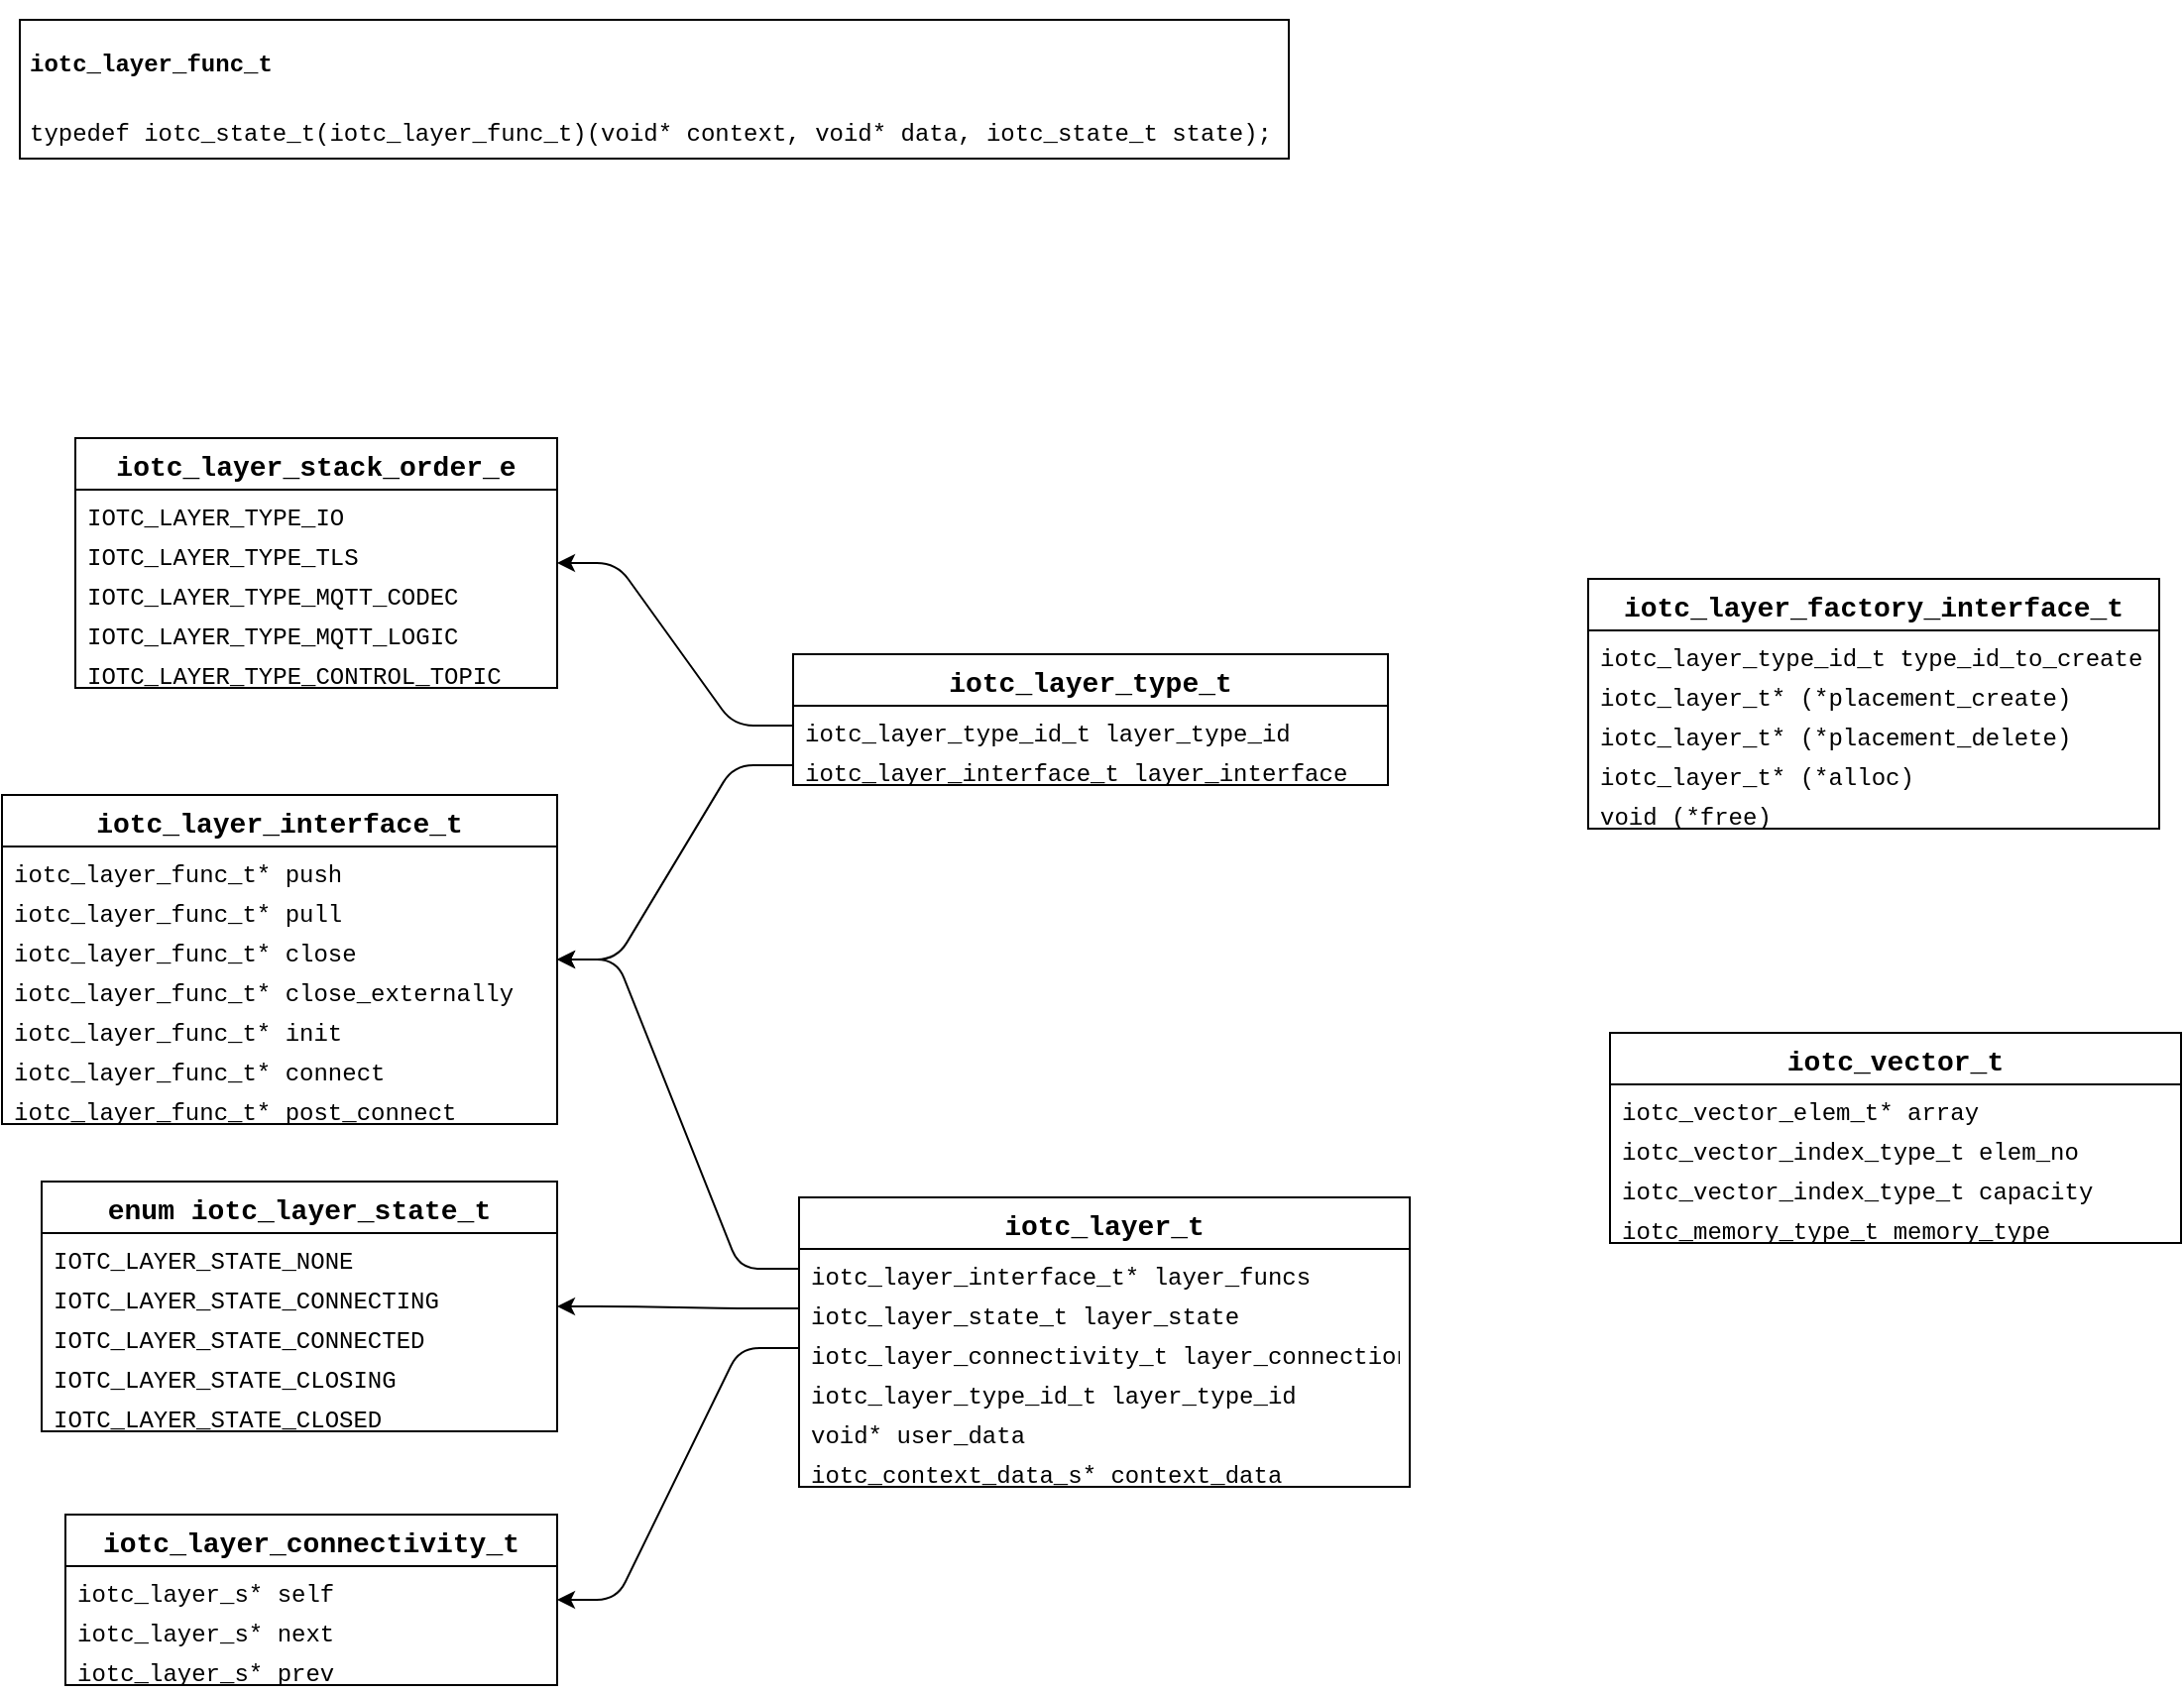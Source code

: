 <mxfile version="13.6.5" type="github">
  <diagram name="Page-1" id="c4acf3e9-155e-7222-9cf6-157b1a14988f">
    <mxGraphModel dx="2523" dy="2019" grid="0" gridSize="10" guides="1" tooltips="1" connect="1" arrows="1" fold="1" page="1" pageScale="1" pageWidth="850" pageHeight="1100" background="#ffffff" math="0" shadow="0">
      <root>
        <mxCell id="0" />
        <mxCell id="1" parent="0" />
        <mxCell id="N3X8aQaMnxB1786Qqk0I-110" value="&lt;h1&gt;&lt;span style=&quot;font-size: 12px&quot;&gt;iotc_layer_func_t&lt;/span&gt;&lt;br&gt;&lt;/h1&gt;&lt;p&gt;typedef iotc_state_t(iotc_layer_func_t)(void* context, void* data, iotc_state_t state);&lt;br&gt;&lt;/p&gt;" style="text;html=1;fillColor=none;spacing=5;spacingTop=-20;whiteSpace=wrap;overflow=hidden;rounded=0;strokeColor=#000000;fontFamily=Courier New;" vertex="1" parent="1">
          <mxGeometry x="-265" y="-152" width="640" height="70" as="geometry" />
        </mxCell>
        <mxCell id="N3X8aQaMnxB1786Qqk0I-125" style="edgeStyle=entityRelationEdgeStyle;rounded=1;orthogonalLoop=1;jettySize=auto;html=1;fontFamily=Courier New;" edge="1" parent="1" source="N3X8aQaMnxB1786Qqk0I-121" target="N3X8aQaMnxB1786Qqk0I-61">
          <mxGeometry relative="1" as="geometry" />
        </mxCell>
        <mxCell id="N3X8aQaMnxB1786Qqk0I-144" style="edgeStyle=entityRelationEdgeStyle;orthogonalLoop=1;jettySize=auto;html=1;fontFamily=Courier New;" edge="1" parent="1" source="N3X8aQaMnxB1786Qqk0I-136" target="N3X8aQaMnxB1786Qqk0I-61">
          <mxGeometry relative="1" as="geometry">
            <mxPoint x="70" y="619" as="targetPoint" />
          </mxGeometry>
        </mxCell>
        <mxCell id="N3X8aQaMnxB1786Qqk0I-145" style="edgeStyle=entityRelationEdgeStyle;orthogonalLoop=1;jettySize=auto;html=1;fontFamily=Courier New;" edge="1" parent="1" source="N3X8aQaMnxB1786Qqk0I-137" target="N3X8aQaMnxB1786Qqk0I-127">
          <mxGeometry relative="1" as="geometry" />
        </mxCell>
        <mxCell id="N3X8aQaMnxB1786Qqk0I-127" value="iotc_layer_connectivity_t" style="swimlane;fontStyle=1;childLayout=stackLayout;horizontal=1;startSize=26;horizontalStack=0;resizeParent=1;resizeParentMax=0;resizeLast=0;collapsible=1;marginBottom=0;align=center;fontSize=14;fontFamily=Courier New;" vertex="1" parent="1">
          <mxGeometry x="-242" y="602" width="248" height="86" as="geometry" />
        </mxCell>
        <mxCell id="N3X8aQaMnxB1786Qqk0I-128" value="iotc_layer_s* self" style="text;fillColor=none;spacingLeft=4;spacingRight=4;overflow=hidden;rotatable=0;points=[[0,0.5],[1,0.5]];portConstraint=eastwest;fontSize=12;fontFamily=Courier New;dashed=1;" vertex="1" parent="N3X8aQaMnxB1786Qqk0I-127">
          <mxGeometry y="26" width="248" height="20" as="geometry" />
        </mxCell>
        <mxCell id="N3X8aQaMnxB1786Qqk0I-129" value="iotc_layer_s* next" style="text;fillColor=none;spacingLeft=4;spacingRight=4;overflow=hidden;rotatable=0;points=[[0,0.5],[1,0.5]];portConstraint=eastwest;fontSize=12;fontFamily=Courier New;dashed=1;" vertex="1" parent="N3X8aQaMnxB1786Qqk0I-127">
          <mxGeometry y="46" width="248" height="20" as="geometry" />
        </mxCell>
        <mxCell id="N3X8aQaMnxB1786Qqk0I-130" value="iotc_layer_s* prev" style="text;strokeColor=none;fillColor=none;spacingLeft=4;spacingRight=4;overflow=hidden;rotatable=0;points=[[0,0.5],[1,0.5]];portConstraint=eastwest;fontSize=12;fontFamily=Courier New;" vertex="1" parent="N3X8aQaMnxB1786Qqk0I-127">
          <mxGeometry y="66" width="248" height="20" as="geometry" />
        </mxCell>
        <mxCell id="N3X8aQaMnxB1786Qqk0I-146" style="edgeStyle=entityRelationEdgeStyle;orthogonalLoop=1;jettySize=auto;html=1;fontFamily=Courier New;" edge="1" parent="1" source="N3X8aQaMnxB1786Qqk0I-141" target="N3X8aQaMnxB1786Qqk0I-111">
          <mxGeometry relative="1" as="geometry" />
        </mxCell>
        <mxCell id="N3X8aQaMnxB1786Qqk0I-135" value="iotc_layer_t" style="swimlane;fontStyle=1;childLayout=stackLayout;horizontal=1;startSize=26;horizontalStack=0;resizeParent=1;resizeParentMax=0;resizeLast=0;collapsible=1;marginBottom=0;align=center;fontSize=14;fontFamily=Courier New;" vertex="1" parent="1">
          <mxGeometry x="128" y="442" width="308" height="146" as="geometry" />
        </mxCell>
        <mxCell id="N3X8aQaMnxB1786Qqk0I-136" value="iotc_layer_interface_t* layer_funcs" style="text;fillColor=none;spacingLeft=4;spacingRight=4;overflow=hidden;rotatable=0;points=[[0,0.5],[1,0.5]];portConstraint=eastwest;fontSize=12;fontFamily=Courier New;dashed=1;" vertex="1" parent="N3X8aQaMnxB1786Qqk0I-135">
          <mxGeometry y="26" width="308" height="20" as="geometry" />
        </mxCell>
        <mxCell id="N3X8aQaMnxB1786Qqk0I-141" value="iotc_layer_state_t layer_state" style="text;strokeColor=none;fillColor=none;spacingLeft=4;spacingRight=4;overflow=hidden;rotatable=0;points=[[0,0.5],[1,0.5]];portConstraint=eastwest;fontSize=12;fontFamily=Courier New;" vertex="1" parent="N3X8aQaMnxB1786Qqk0I-135">
          <mxGeometry y="46" width="308" height="20" as="geometry" />
        </mxCell>
        <mxCell id="N3X8aQaMnxB1786Qqk0I-137" value="iotc_layer_connectivity_t layer_connection" style="text;fillColor=none;spacingLeft=4;spacingRight=4;overflow=hidden;rotatable=0;points=[[0,0.5],[1,0.5]];portConstraint=eastwest;fontSize=12;fontFamily=Courier New;dashed=1;" vertex="1" parent="N3X8aQaMnxB1786Qqk0I-135">
          <mxGeometry y="66" width="308" height="20" as="geometry" />
        </mxCell>
        <mxCell id="N3X8aQaMnxB1786Qqk0I-138" value="iotc_layer_type_id_t layer_type_id" style="text;strokeColor=none;fillColor=none;spacingLeft=4;spacingRight=4;overflow=hidden;rotatable=0;points=[[0,0.5],[1,0.5]];portConstraint=eastwest;fontSize=12;fontFamily=Courier New;" vertex="1" parent="N3X8aQaMnxB1786Qqk0I-135">
          <mxGeometry y="86" width="308" height="20" as="geometry" />
        </mxCell>
        <mxCell id="N3X8aQaMnxB1786Qqk0I-139" value="void* user_data" style="text;strokeColor=none;fillColor=none;spacingLeft=4;spacingRight=4;overflow=hidden;rotatable=0;points=[[0,0.5],[1,0.5]];portConstraint=eastwest;fontSize=12;fontFamily=Courier New;" vertex="1" parent="N3X8aQaMnxB1786Qqk0I-135">
          <mxGeometry y="106" width="308" height="20" as="geometry" />
        </mxCell>
        <mxCell id="N3X8aQaMnxB1786Qqk0I-140" value="iotc_context_data_s* context_data" style="text;strokeColor=none;fillColor=none;spacingLeft=4;spacingRight=4;overflow=hidden;rotatable=0;points=[[0,0.5],[1,0.5]];portConstraint=eastwest;fontSize=12;fontFamily=Courier New;" vertex="1" parent="N3X8aQaMnxB1786Qqk0I-135">
          <mxGeometry y="126" width="308" height="20" as="geometry" />
        </mxCell>
        <mxCell id="N3X8aQaMnxB1786Qqk0I-162" style="edgeStyle=entityRelationEdgeStyle;orthogonalLoop=1;jettySize=auto;html=1;fontFamily=Courier New;" edge="1" parent="1" source="N3X8aQaMnxB1786Qqk0I-120" target="N3X8aQaMnxB1786Qqk0I-155">
          <mxGeometry relative="1" as="geometry" />
        </mxCell>
        <mxCell id="N3X8aQaMnxB1786Qqk0I-61" value="iotc_layer_interface_t" style="swimlane;fontStyle=1;childLayout=stackLayout;horizontal=1;startSize=26;horizontalStack=0;resizeParent=1;resizeParentMax=0;resizeLast=0;collapsible=1;marginBottom=0;align=center;fontSize=14;fontFamily=Courier New;" vertex="1" parent="1">
          <mxGeometry x="-274" y="239" width="280" height="166" as="geometry" />
        </mxCell>
        <mxCell id="N3X8aQaMnxB1786Qqk0I-62" value="iotc_layer_func_t* push" style="text;fillColor=none;spacingLeft=4;spacingRight=4;overflow=hidden;rotatable=0;points=[[0,0.5],[1,0.5]];portConstraint=eastwest;fontSize=12;fontFamily=Courier New;dashed=1;" vertex="1" parent="N3X8aQaMnxB1786Qqk0I-61">
          <mxGeometry y="26" width="280" height="20" as="geometry" />
        </mxCell>
        <mxCell id="N3X8aQaMnxB1786Qqk0I-63" value="iotc_layer_func_t* pull" style="text;fillColor=none;spacingLeft=4;spacingRight=4;overflow=hidden;rotatable=0;points=[[0,0.5],[1,0.5]];portConstraint=eastwest;fontSize=12;fontFamily=Courier New;dashed=1;" vertex="1" parent="N3X8aQaMnxB1786Qqk0I-61">
          <mxGeometry y="46" width="280" height="20" as="geometry" />
        </mxCell>
        <mxCell id="N3X8aQaMnxB1786Qqk0I-64" value="iotc_layer_func_t* close" style="text;strokeColor=none;fillColor=none;spacingLeft=4;spacingRight=4;overflow=hidden;rotatable=0;points=[[0,0.5],[1,0.5]];portConstraint=eastwest;fontSize=12;fontFamily=Courier New;" vertex="1" parent="N3X8aQaMnxB1786Qqk0I-61">
          <mxGeometry y="66" width="280" height="20" as="geometry" />
        </mxCell>
        <mxCell id="N3X8aQaMnxB1786Qqk0I-80" value="iotc_layer_func_t* close_externally" style="text;strokeColor=none;fillColor=none;spacingLeft=4;spacingRight=4;overflow=hidden;rotatable=0;points=[[0,0.5],[1,0.5]];portConstraint=eastwest;fontSize=12;fontFamily=Courier New;" vertex="1" parent="N3X8aQaMnxB1786Qqk0I-61">
          <mxGeometry y="86" width="280" height="20" as="geometry" />
        </mxCell>
        <mxCell id="N3X8aQaMnxB1786Qqk0I-81" value="iotc_layer_func_t* init" style="text;strokeColor=none;fillColor=none;spacingLeft=4;spacingRight=4;overflow=hidden;rotatable=0;points=[[0,0.5],[1,0.5]];portConstraint=eastwest;fontSize=12;fontFamily=Courier New;" vertex="1" parent="N3X8aQaMnxB1786Qqk0I-61">
          <mxGeometry y="106" width="280" height="20" as="geometry" />
        </mxCell>
        <mxCell id="N3X8aQaMnxB1786Qqk0I-82" value="iotc_layer_func_t* connect" style="text;strokeColor=none;fillColor=none;spacingLeft=4;spacingRight=4;overflow=hidden;rotatable=0;points=[[0,0.5],[1,0.5]];portConstraint=eastwest;fontSize=12;fontFamily=Courier New;" vertex="1" parent="N3X8aQaMnxB1786Qqk0I-61">
          <mxGeometry y="126" width="280" height="20" as="geometry" />
        </mxCell>
        <mxCell id="N3X8aQaMnxB1786Qqk0I-83" value="iotc_layer_func_t* post_connect" style="text;strokeColor=none;fillColor=none;spacingLeft=4;spacingRight=4;overflow=hidden;rotatable=0;points=[[0,0.5],[1,0.5]];portConstraint=eastwest;fontSize=12;fontFamily=Courier New;" vertex="1" parent="N3X8aQaMnxB1786Qqk0I-61">
          <mxGeometry y="146" width="280" height="20" as="geometry" />
        </mxCell>
        <mxCell id="N3X8aQaMnxB1786Qqk0I-111" value="enum iotc_layer_state_t" style="swimlane;fontStyle=1;childLayout=stackLayout;horizontal=1;startSize=26;horizontalStack=0;resizeParent=1;resizeParentMax=0;resizeLast=0;collapsible=1;marginBottom=0;align=center;fontSize=14;fontFamily=Courier New;" vertex="1" parent="1">
          <mxGeometry x="-254" y="434" width="260" height="126" as="geometry" />
        </mxCell>
        <mxCell id="N3X8aQaMnxB1786Qqk0I-112" value="IOTC_LAYER_STATE_NONE" style="text;strokeColor=none;fillColor=none;spacingLeft=4;spacingRight=4;overflow=hidden;rotatable=0;points=[[0,0.5],[1,0.5]];portConstraint=eastwest;fontSize=12;fontFamily=Courier New;" vertex="1" parent="N3X8aQaMnxB1786Qqk0I-111">
          <mxGeometry y="26" width="260" height="20" as="geometry" />
        </mxCell>
        <mxCell id="N3X8aQaMnxB1786Qqk0I-113" value="IOTC_LAYER_STATE_CONNECTING" style="text;strokeColor=none;fillColor=none;spacingLeft=4;spacingRight=4;overflow=hidden;rotatable=0;points=[[0,0.5],[1,0.5]];portConstraint=eastwest;fontSize=12;fontFamily=Courier New;" vertex="1" parent="N3X8aQaMnxB1786Qqk0I-111">
          <mxGeometry y="46" width="260" height="20" as="geometry" />
        </mxCell>
        <mxCell id="N3X8aQaMnxB1786Qqk0I-114" value="IOTC_LAYER_STATE_CONNECTED" style="text;strokeColor=none;fillColor=none;spacingLeft=4;spacingRight=4;overflow=hidden;rotatable=0;points=[[0,0.5],[1,0.5]];portConstraint=eastwest;fontSize=12;fontFamily=Courier New;" vertex="1" parent="N3X8aQaMnxB1786Qqk0I-111">
          <mxGeometry y="66" width="260" height="20" as="geometry" />
        </mxCell>
        <mxCell id="N3X8aQaMnxB1786Qqk0I-115" value="IOTC_LAYER_STATE_CLOSING" style="text;strokeColor=none;fillColor=none;spacingLeft=4;spacingRight=4;overflow=hidden;rotatable=0;points=[[0,0.5],[1,0.5]];portConstraint=eastwest;fontSize=12;fontFamily=Courier New;" vertex="1" parent="N3X8aQaMnxB1786Qqk0I-111">
          <mxGeometry y="86" width="260" height="20" as="geometry" />
        </mxCell>
        <mxCell id="N3X8aQaMnxB1786Qqk0I-116" value="IOTC_LAYER_STATE_CLOSED" style="text;strokeColor=none;fillColor=none;spacingLeft=4;spacingRight=4;overflow=hidden;rotatable=0;points=[[0,0.5],[1,0.5]];portConstraint=eastwest;fontSize=12;fontFamily=Courier New;" vertex="1" parent="N3X8aQaMnxB1786Qqk0I-111">
          <mxGeometry y="106" width="260" height="20" as="geometry" />
        </mxCell>
        <mxCell id="N3X8aQaMnxB1786Qqk0I-119" value="iotc_layer_type_t" style="swimlane;fontStyle=1;childLayout=stackLayout;horizontal=1;startSize=26;horizontalStack=0;resizeParent=1;resizeParentMax=0;resizeLast=0;collapsible=1;marginBottom=0;align=center;fontSize=14;fontFamily=Courier New;" vertex="1" parent="1">
          <mxGeometry x="125" y="168" width="300" height="66" as="geometry" />
        </mxCell>
        <mxCell id="N3X8aQaMnxB1786Qqk0I-120" value="iotc_layer_type_id_t layer_type_id" style="text;strokeColor=none;fillColor=none;spacingLeft=4;spacingRight=4;overflow=hidden;rotatable=0;points=[[0,0.5],[1,0.5]];portConstraint=eastwest;fontSize=12;fontFamily=Courier New;" vertex="1" parent="N3X8aQaMnxB1786Qqk0I-119">
          <mxGeometry y="26" width="300" height="20" as="geometry" />
        </mxCell>
        <mxCell id="N3X8aQaMnxB1786Qqk0I-121" value="iotc_layer_interface_t layer_interface" style="text;strokeColor=none;fillColor=none;spacingLeft=4;spacingRight=4;overflow=hidden;rotatable=0;points=[[0,0.5],[1,0.5]];portConstraint=eastwest;fontSize=12;fontFamily=Courier New;" vertex="1" parent="N3X8aQaMnxB1786Qqk0I-119">
          <mxGeometry y="46" width="300" height="20" as="geometry" />
        </mxCell>
        <mxCell id="N3X8aQaMnxB1786Qqk0I-155" value="iotc_layer_stack_order_e" style="swimlane;fontStyle=1;childLayout=stackLayout;horizontal=1;startSize=26;horizontalStack=0;resizeParent=1;resizeParentMax=0;resizeLast=0;collapsible=1;marginBottom=0;align=center;fontSize=14;fontFamily=Courier New;" vertex="1" parent="1">
          <mxGeometry x="-237" y="59" width="243" height="126" as="geometry" />
        </mxCell>
        <mxCell id="N3X8aQaMnxB1786Qqk0I-156" value="IOTC_LAYER_TYPE_IO" style="text;strokeColor=none;fillColor=none;spacingLeft=4;spacingRight=4;overflow=hidden;rotatable=0;points=[[0,0.5],[1,0.5]];portConstraint=eastwest;fontSize=12;fontFamily=Courier New;" vertex="1" parent="N3X8aQaMnxB1786Qqk0I-155">
          <mxGeometry y="26" width="243" height="20" as="geometry" />
        </mxCell>
        <mxCell id="N3X8aQaMnxB1786Qqk0I-157" value="IOTC_LAYER_TYPE_TLS" style="text;fillColor=none;spacingLeft=4;spacingRight=4;overflow=hidden;rotatable=0;points=[[0,0.5],[1,0.5]];portConstraint=eastwest;fontSize=12;fontFamily=Courier New;dashed=1;" vertex="1" parent="N3X8aQaMnxB1786Qqk0I-155">
          <mxGeometry y="46" width="243" height="20" as="geometry" />
        </mxCell>
        <mxCell id="N3X8aQaMnxB1786Qqk0I-158" value="IOTC_LAYER_TYPE_MQTT_CODEC" style="text;fillColor=none;spacingLeft=4;spacingRight=4;overflow=hidden;rotatable=0;points=[[0,0.5],[1,0.5]];portConstraint=eastwest;fontSize=12;fontFamily=Courier New;dashed=1;" vertex="1" parent="N3X8aQaMnxB1786Qqk0I-155">
          <mxGeometry y="66" width="243" height="20" as="geometry" />
        </mxCell>
        <mxCell id="N3X8aQaMnxB1786Qqk0I-159" value="IOTC_LAYER_TYPE_MQTT_LOGIC" style="text;strokeColor=none;fillColor=none;spacingLeft=4;spacingRight=4;overflow=hidden;rotatable=0;points=[[0,0.5],[1,0.5]];portConstraint=eastwest;fontSize=12;fontFamily=Courier New;" vertex="1" parent="N3X8aQaMnxB1786Qqk0I-155">
          <mxGeometry y="86" width="243" height="20" as="geometry" />
        </mxCell>
        <mxCell id="N3X8aQaMnxB1786Qqk0I-160" value="IOTC_LAYER_TYPE_CONTROL_TOPIC" style="text;strokeColor=none;fillColor=none;spacingLeft=4;spacingRight=4;overflow=hidden;rotatable=0;points=[[0,0.5],[1,0.5]];portConstraint=eastwest;fontSize=12;fontFamily=Courier New;" vertex="1" parent="N3X8aQaMnxB1786Qqk0I-155">
          <mxGeometry y="106" width="243" height="20" as="geometry" />
        </mxCell>
        <mxCell id="N3X8aQaMnxB1786Qqk0I-147" value="iotc_layer_factory_interface_t" style="swimlane;fontStyle=1;childLayout=stackLayout;horizontal=1;startSize=26;horizontalStack=0;resizeParent=1;resizeParentMax=0;resizeLast=0;collapsible=1;marginBottom=0;align=center;fontSize=14;fontFamily=Courier New;" vertex="1" parent="1">
          <mxGeometry x="526" y="130" width="288" height="126" as="geometry" />
        </mxCell>
        <mxCell id="N3X8aQaMnxB1786Qqk0I-148" value="iotc_layer_type_id_t type_id_to_create" style="text;fillColor=none;spacingLeft=4;spacingRight=4;overflow=hidden;rotatable=0;points=[[0,0.5],[1,0.5]];portConstraint=eastwest;fontSize=12;fontFamily=Courier New;dashed=1;" vertex="1" parent="N3X8aQaMnxB1786Qqk0I-147">
          <mxGeometry y="26" width="288" height="20" as="geometry" />
        </mxCell>
        <mxCell id="N3X8aQaMnxB1786Qqk0I-149" value="iotc_layer_t* (*placement_create)" style="text;fillColor=none;spacingLeft=4;spacingRight=4;overflow=hidden;rotatable=0;points=[[0,0.5],[1,0.5]];portConstraint=eastwest;fontSize=12;fontFamily=Courier New;dashed=1;" vertex="1" parent="N3X8aQaMnxB1786Qqk0I-147">
          <mxGeometry y="46" width="288" height="20" as="geometry" />
        </mxCell>
        <mxCell id="N3X8aQaMnxB1786Qqk0I-150" value="iotc_layer_t* (*placement_delete)" style="text;strokeColor=none;fillColor=none;spacingLeft=4;spacingRight=4;overflow=hidden;rotatable=0;points=[[0,0.5],[1,0.5]];portConstraint=eastwest;fontSize=12;fontFamily=Courier New;" vertex="1" parent="N3X8aQaMnxB1786Qqk0I-147">
          <mxGeometry y="66" width="288" height="20" as="geometry" />
        </mxCell>
        <mxCell id="N3X8aQaMnxB1786Qqk0I-151" value="iotc_layer_t* (*alloc)" style="text;strokeColor=none;fillColor=none;spacingLeft=4;spacingRight=4;overflow=hidden;rotatable=0;points=[[0,0.5],[1,0.5]];portConstraint=eastwest;fontSize=12;fontFamily=Courier New;" vertex="1" parent="N3X8aQaMnxB1786Qqk0I-147">
          <mxGeometry y="86" width="288" height="20" as="geometry" />
        </mxCell>
        <mxCell id="N3X8aQaMnxB1786Qqk0I-152" value="void (*free)" style="text;strokeColor=none;fillColor=none;spacingLeft=4;spacingRight=4;overflow=hidden;rotatable=0;points=[[0,0.5],[1,0.5]];portConstraint=eastwest;fontSize=12;fontFamily=Courier New;" vertex="1" parent="N3X8aQaMnxB1786Qqk0I-147">
          <mxGeometry y="106" width="288" height="20" as="geometry" />
        </mxCell>
        <mxCell id="N3X8aQaMnxB1786Qqk0I-163" value="iotc_vector_t" style="swimlane;fontStyle=1;childLayout=stackLayout;horizontal=1;startSize=26;horizontalStack=0;resizeParent=1;resizeParentMax=0;resizeLast=0;collapsible=1;marginBottom=0;align=center;fontSize=14;fontFamily=Courier New;" vertex="1" parent="1">
          <mxGeometry x="537" y="359" width="288" height="106" as="geometry" />
        </mxCell>
        <mxCell id="N3X8aQaMnxB1786Qqk0I-164" value="iotc_vector_elem_t* array" style="text;fillColor=none;spacingLeft=4;spacingRight=4;overflow=hidden;rotatable=0;points=[[0,0.5],[1,0.5]];portConstraint=eastwest;fontSize=12;fontFamily=Courier New;dashed=1;" vertex="1" parent="N3X8aQaMnxB1786Qqk0I-163">
          <mxGeometry y="26" width="288" height="20" as="geometry" />
        </mxCell>
        <mxCell id="N3X8aQaMnxB1786Qqk0I-165" value="iotc_vector_index_type_t elem_no" style="text;fillColor=none;spacingLeft=4;spacingRight=4;overflow=hidden;rotatable=0;points=[[0,0.5],[1,0.5]];portConstraint=eastwest;fontSize=12;fontFamily=Courier New;dashed=1;" vertex="1" parent="N3X8aQaMnxB1786Qqk0I-163">
          <mxGeometry y="46" width="288" height="20" as="geometry" />
        </mxCell>
        <mxCell id="N3X8aQaMnxB1786Qqk0I-166" value="iotc_vector_index_type_t capacity" style="text;strokeColor=none;fillColor=none;spacingLeft=4;spacingRight=4;overflow=hidden;rotatable=0;points=[[0,0.5],[1,0.5]];portConstraint=eastwest;fontSize=12;fontFamily=Courier New;" vertex="1" parent="N3X8aQaMnxB1786Qqk0I-163">
          <mxGeometry y="66" width="288" height="20" as="geometry" />
        </mxCell>
        <mxCell id="N3X8aQaMnxB1786Qqk0I-167" value="iotc_memory_type_t memory_type" style="text;strokeColor=none;fillColor=none;spacingLeft=4;spacingRight=4;overflow=hidden;rotatable=0;points=[[0,0.5],[1,0.5]];portConstraint=eastwest;fontSize=12;fontFamily=Courier New;" vertex="1" parent="N3X8aQaMnxB1786Qqk0I-163">
          <mxGeometry y="86" width="288" height="20" as="geometry" />
        </mxCell>
      </root>
    </mxGraphModel>
  </diagram>
</mxfile>
